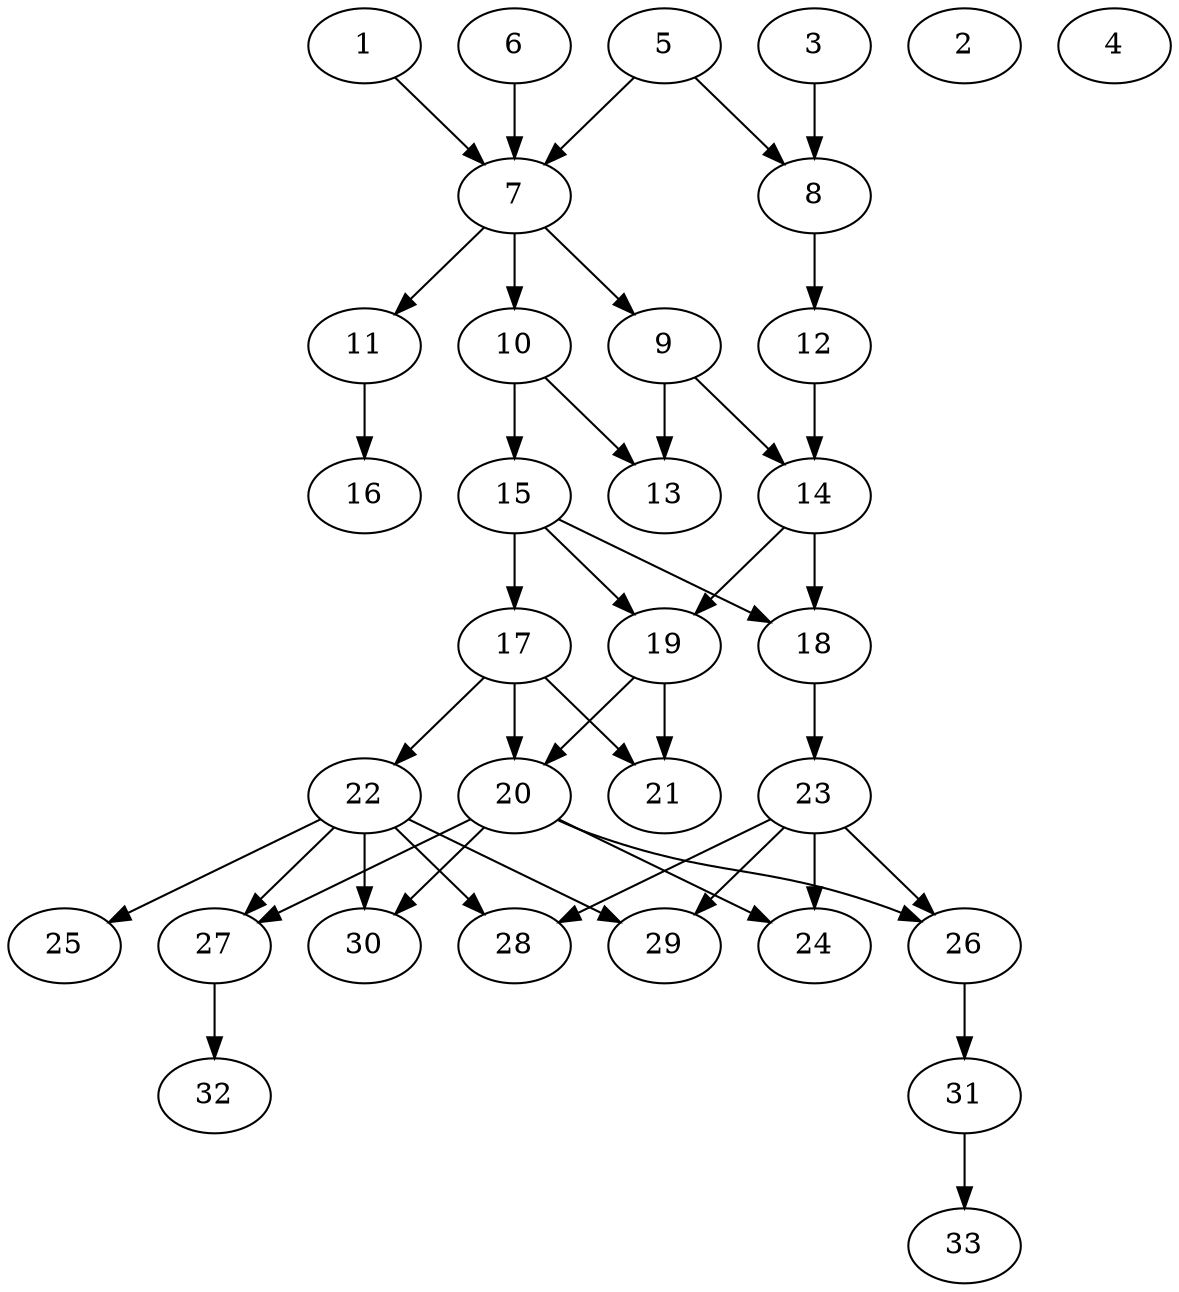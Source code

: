 // DAG (tier=2-normal, mode=data, n=33, ccr=0.429, fat=0.503, density=0.521, regular=0.429, jump=0.118, mindata=2097152, maxdata=16777216)
// DAG automatically generated by daggen at Sun Aug 24 16:33:34 2025
// /home/ermia/Project/Environments/daggen/bin/daggen --dot --ccr 0.429 --fat 0.503 --regular 0.429 --density 0.521 --jump 0.118 --mindata 2097152 --maxdata 16777216 -n 33 
digraph G {
  1 [size="12409727896845064", alpha="0.02", expect_size="6204863948422532"]
  1 -> 7 [size ="211480507056128"]
  2 [size="2869990897896545845248", alpha="0.08", expect_size="1434995448948272922624"]
  3 [size="1008433195818070048768", alpha="0.10", expect_size="504216597909035024384"]
  3 -> 8 [size ="804491406344192"]
  4 [size="2481940285837438615552", alpha="0.13", expect_size="1240970142918719307776"]
  5 [size="80054150345471248", alpha="0.04", expect_size="40027075172735624"]
  5 -> 7 [size ="77626198720512"]
  5 -> 8 [size ="77626198720512"]
  6 [size="1533721264426290511872", alpha="0.15", expect_size="766860632213145255936"]
  6 -> 7 [size ="1063949332119552"]
  7 [size="17026801526422528", alpha="0.17", expect_size="8513400763211264"]
  7 -> 9 [size ="506966162014208"]
  7 -> 10 [size ="506966162014208"]
  7 -> 11 [size ="506966162014208"]
  8 [size="406476444598477520896", alpha="0.11", expect_size="203238222299238760448"]
  8 -> 12 [size ="438982198427648"]
  9 [size="4570117578834925584384", alpha="0.16", expect_size="2285058789417462792192"]
  9 -> 13 [size ="2203137330905088"]
  9 -> 14 [size ="2203137330905088"]
  10 [size="1807225397703707136", alpha="0.01", expect_size="903612698851853568"]
  10 -> 13 [size ="758666546380800"]
  10 -> 15 [size ="758666546380800"]
  11 [size="4245635272429145161728", alpha="0.15", expect_size="2122817636214572580864"]
  11 -> 16 [size ="2097579558961152"]
  12 [size="22357015327547852", alpha="0.12", expect_size="11178507663773926"]
  12 -> 14 [size ="801864765407232"]
  13 [size="2939200687917603840", alpha="0.06", expect_size="1469600343958801920"]
  14 [size="3925872936963630592", alpha="0.04", expect_size="1962936468481815296"]
  14 -> 18 [size ="1600306022449152"]
  14 -> 19 [size ="1600306022449152"]
  15 [size="138784719754307984", alpha="0.12", expect_size="69392359877153992"]
  15 -> 17 [size ="247610644365312"]
  15 -> 18 [size ="247610644365312"]
  15 -> 19 [size ="247610644365312"]
  16 [size="119695821417039568", alpha="0.03", expect_size="59847910708519784"]
  17 [size="5228030427179907072", alpha="0.09", expect_size="2614015213589953536"]
  17 -> 20 [size ="2014063047475200"]
  17 -> 21 [size ="2014063047475200"]
  17 -> 22 [size ="2014063047475200"]
  18 [size="1293375868718022656000", alpha="0.11", expect_size="646687934359011328000"]
  18 -> 23 [size ="949670956236800"]
  19 [size="213864357451268096000", alpha="0.16", expect_size="106932178725634048000"]
  19 -> 20 [size ="286098509004800"]
  19 -> 21 [size ="286098509004800"]
  20 [size="25863357521918016", alpha="0.01", expect_size="12931678760959008"]
  20 -> 24 [size ="570119461797888"]
  20 -> 26 [size ="570119461797888"]
  20 -> 27 [size ="570119461797888"]
  20 -> 30 [size ="570119461797888"]
  21 [size="17462763911740844", alpha="0.08", expect_size="8731381955870422"]
  22 [size="4441066978662774996992", alpha="0.04", expect_size="2220533489331387498496"]
  22 -> 25 [size ="2161464974508032"]
  22 -> 27 [size ="2161464974508032"]
  22 -> 28 [size ="2161464974508032"]
  22 -> 29 [size ="2161464974508032"]
  22 -> 30 [size ="2161464974508032"]
  23 [size="1368499309267354880", alpha="0.12", expect_size="684249654633677440"]
  23 -> 24 [size ="617395181846528"]
  23 -> 26 [size ="617395181846528"]
  23 -> 28 [size ="617395181846528"]
  23 -> 29 [size ="617395181846528"]
  24 [size="111436439751136240", alpha="0.16", expect_size="55718219875568120"]
  25 [size="75815107911643552", alpha="0.08", expect_size="37907553955821776"]
  26 [size="3897953928484818518016", alpha="0.04", expect_size="1948976964242409259008"]
  26 -> 31 [size ="1981440891813888"]
  27 [size="3241707889367447502848", alpha="0.06", expect_size="1620853944683723751424"]
  27 -> 32 [size ="1752289689731072"]
  28 [size="61368800506554200", alpha="0.10", expect_size="30684400253277100"]
  29 [size="46991189757227016", alpha="0.12", expect_size="23495594878613508"]
  30 [size="3844346216680391", alpha="0.11", expect_size="1922173108340195"]
  31 [size="213315518478680064000", alpha="0.03", expect_size="106657759239340032000"]
  31 -> 33 [size ="285608824012800"]
  32 [size="1225669596081998004224", alpha="0.08", expect_size="612834798040999002112"]
  33 [size="23031488660315304", alpha="0.12", expect_size="11515744330157652"]
}